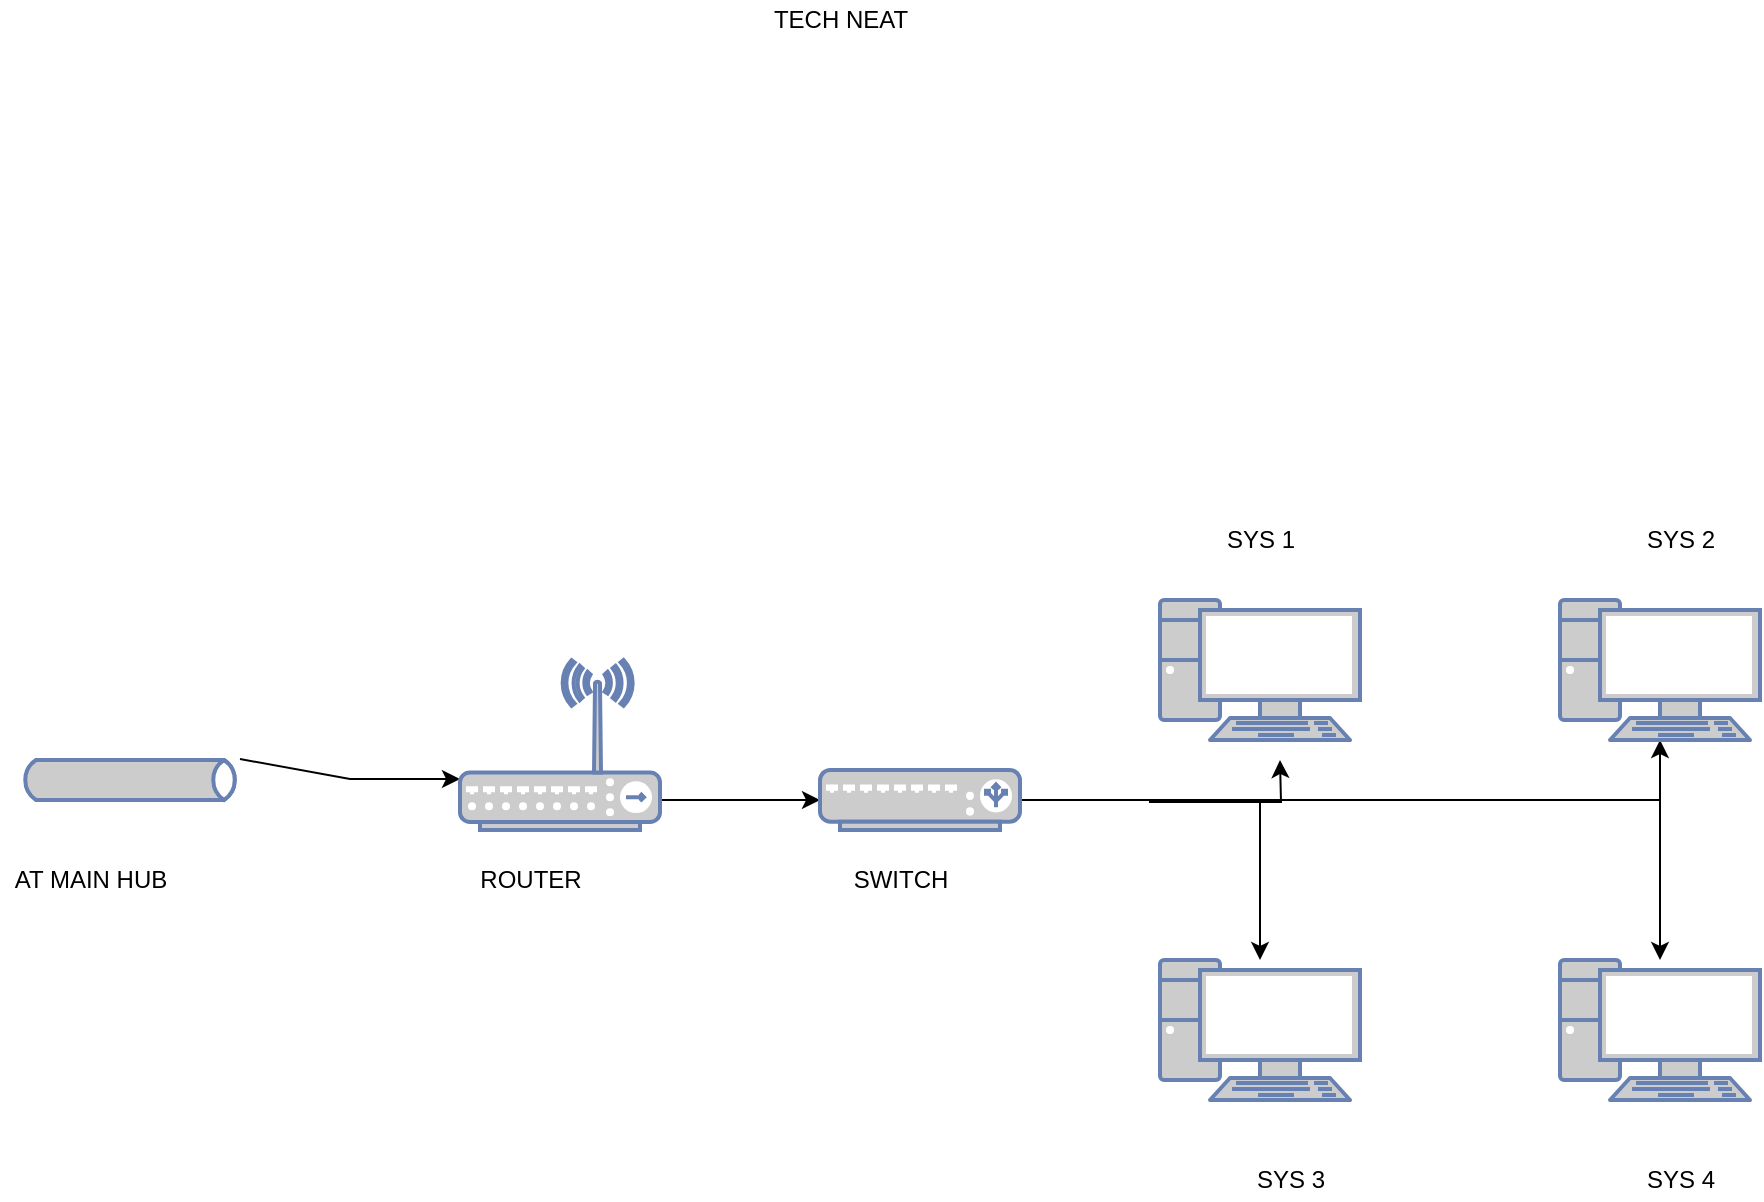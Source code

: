 <mxfile version="14.1.8" type="google"><diagram name="Page-1" id="822b0af5-4adb-64df-f703-e8dfc1f81529"><mxGraphModel dx="1038" dy="548" grid="1" gridSize="10" guides="1" tooltips="1" connect="1" arrows="1" fold="1" page="1" pageScale="1" pageWidth="1100" pageHeight="850" background="#ffffff" math="0" shadow="0"><root><mxCell id="0"/><mxCell id="1" parent="0"/><mxCell id="51KpLnMOqUNqz-WhjErl-18" style="edgeStyle=orthogonalEdgeStyle;rounded=0;orthogonalLoop=1;jettySize=auto;html=1;entryX=0;entryY=0.7;entryDx=0;entryDy=0;entryPerimeter=0;" edge="1" parent="1" source="51KpLnMOqUNqz-WhjErl-1" target="51KpLnMOqUNqz-WhjErl-2"><mxGeometry relative="1" as="geometry"><Array as="points"><mxPoint x="205" y="540"/></Array></mxGeometry></mxCell><mxCell id="51KpLnMOqUNqz-WhjErl-1" value="" style="html=1;outlineConnect=0;fillColor=#CCCCCC;strokeColor=#6881B3;gradientColor=none;gradientDirection=north;strokeWidth=2;shape=mxgraph.networks.bus;gradientColor=none;gradientDirection=north;fontColor=#ffffff;perimeter=backbonePerimeter;backboneSize=20;" vertex="1" parent="1"><mxGeometry x="40" y="530" width="110" height="20" as="geometry"/></mxCell><mxCell id="51KpLnMOqUNqz-WhjErl-19" style="edgeStyle=orthogonalEdgeStyle;rounded=0;orthogonalLoop=1;jettySize=auto;html=1;entryX=0;entryY=0.5;entryDx=0;entryDy=0;entryPerimeter=0;" edge="1" parent="1" source="51KpLnMOqUNqz-WhjErl-2" target="51KpLnMOqUNqz-WhjErl-3"><mxGeometry relative="1" as="geometry"><Array as="points"><mxPoint x="380" y="550"/><mxPoint x="380" y="550"/></Array></mxGeometry></mxCell><mxCell id="51KpLnMOqUNqz-WhjErl-2" value="" style="fontColor=#0066CC;verticalAlign=top;verticalLabelPosition=bottom;labelPosition=center;align=center;html=1;outlineConnect=0;fillColor=#CCCCCC;strokeColor=#6881B3;gradientColor=none;gradientDirection=north;strokeWidth=2;shape=mxgraph.networks.wireless_hub;" vertex="1" parent="1"><mxGeometry x="260" y="480" width="100" height="85" as="geometry"/></mxCell><mxCell id="51KpLnMOqUNqz-WhjErl-20" style="edgeStyle=orthogonalEdgeStyle;rounded=0;orthogonalLoop=1;jettySize=auto;html=1;" edge="1" parent="1" source="51KpLnMOqUNqz-WhjErl-3" target="51KpLnMOqUNqz-WhjErl-7"><mxGeometry relative="1" as="geometry"/></mxCell><mxCell id="51KpLnMOqUNqz-WhjErl-21" style="edgeStyle=orthogonalEdgeStyle;rounded=0;orthogonalLoop=1;jettySize=auto;html=1;" edge="1" parent="1" source="51KpLnMOqUNqz-WhjErl-3" target="51KpLnMOqUNqz-WhjErl-6"><mxGeometry relative="1" as="geometry"/></mxCell><mxCell id="51KpLnMOqUNqz-WhjErl-22" style="edgeStyle=orthogonalEdgeStyle;rounded=0;orthogonalLoop=1;jettySize=auto;html=1;" edge="1" parent="1" source="51KpLnMOqUNqz-WhjErl-3"><mxGeometry relative="1" as="geometry"><mxPoint x="670" y="530" as="targetPoint"/></mxGeometry></mxCell><mxCell id="51KpLnMOqUNqz-WhjErl-23" style="edgeStyle=orthogonalEdgeStyle;rounded=0;orthogonalLoop=1;jettySize=auto;html=1;" edge="1" parent="1" source="51KpLnMOqUNqz-WhjErl-3" target="51KpLnMOqUNqz-WhjErl-4"><mxGeometry relative="1" as="geometry"/></mxCell><mxCell id="51KpLnMOqUNqz-WhjErl-3" value="" style="fontColor=#0066CC;verticalAlign=top;verticalLabelPosition=bottom;labelPosition=center;align=center;html=1;outlineConnect=0;fillColor=#CCCCCC;strokeColor=#6881B3;gradientColor=none;gradientDirection=north;strokeWidth=2;shape=mxgraph.networks.load_balancer;" vertex="1" parent="1"><mxGeometry x="440" y="535" width="100" height="30" as="geometry"/></mxCell><mxCell id="51KpLnMOqUNqz-WhjErl-4" value="" style="fontColor=#0066CC;verticalAlign=top;verticalLabelPosition=bottom;labelPosition=center;align=center;html=1;outlineConnect=0;fillColor=#CCCCCC;strokeColor=#6881B3;gradientColor=none;gradientDirection=north;strokeWidth=2;shape=mxgraph.networks.pc;" vertex="1" parent="1"><mxGeometry x="610" y="630" width="100" height="70" as="geometry"/></mxCell><mxCell id="51KpLnMOqUNqz-WhjErl-5" value="" style="fontColor=#0066CC;verticalAlign=top;verticalLabelPosition=bottom;labelPosition=center;align=center;html=1;outlineConnect=0;fillColor=#CCCCCC;strokeColor=#6881B3;gradientColor=none;gradientDirection=north;strokeWidth=2;shape=mxgraph.networks.pc;" vertex="1" parent="1"><mxGeometry x="610" y="450" width="100" height="70" as="geometry"/></mxCell><mxCell id="51KpLnMOqUNqz-WhjErl-6" value="" style="fontColor=#0066CC;verticalAlign=top;verticalLabelPosition=bottom;labelPosition=center;align=center;html=1;outlineConnect=0;fillColor=#CCCCCC;strokeColor=#6881B3;gradientColor=none;gradientDirection=north;strokeWidth=2;shape=mxgraph.networks.pc;" vertex="1" parent="1"><mxGeometry x="810" y="630" width="100" height="70" as="geometry"/></mxCell><mxCell id="51KpLnMOqUNqz-WhjErl-7" value="" style="fontColor=#0066CC;verticalAlign=top;verticalLabelPosition=bottom;labelPosition=center;align=center;html=1;outlineConnect=0;fillColor=#CCCCCC;strokeColor=#6881B3;gradientColor=none;gradientDirection=north;strokeWidth=2;shape=mxgraph.networks.pc;" vertex="1" parent="1"><mxGeometry x="810" y="450" width="100" height="70" as="geometry"/></mxCell><mxCell id="51KpLnMOqUNqz-WhjErl-8" value="TECH NEAT" style="text;html=1;align=center;verticalAlign=middle;resizable=0;points=[];autosize=1;strokeWidth=4;" vertex="1" parent="1"><mxGeometry x="410" y="150" width="80" height="20" as="geometry"/></mxCell><mxCell id="51KpLnMOqUNqz-WhjErl-24" value="AT MAIN HUB" style="text;html=1;align=center;verticalAlign=middle;resizable=0;points=[];autosize=1;" vertex="1" parent="1"><mxGeometry x="30" y="580" width="90" height="20" as="geometry"/></mxCell><mxCell id="51KpLnMOqUNqz-WhjErl-25" value="ROUTER" style="text;html=1;align=center;verticalAlign=middle;resizable=0;points=[];autosize=1;" vertex="1" parent="1"><mxGeometry x="260" y="580" width="70" height="20" as="geometry"/></mxCell><mxCell id="51KpLnMOqUNqz-WhjErl-27" value="SWITCH" style="text;html=1;align=center;verticalAlign=middle;resizable=0;points=[];autosize=1;" vertex="1" parent="1"><mxGeometry x="450" y="580" width="60" height="20" as="geometry"/></mxCell><mxCell id="51KpLnMOqUNqz-WhjErl-28" value="SYS 1" style="text;html=1;align=center;verticalAlign=middle;resizable=0;points=[];autosize=1;" vertex="1" parent="1"><mxGeometry x="635" y="410" width="50" height="20" as="geometry"/></mxCell><mxCell id="51KpLnMOqUNqz-WhjErl-29" value="SYS 2" style="text;html=1;align=center;verticalAlign=middle;resizable=0;points=[];autosize=1;" vertex="1" parent="1"><mxGeometry x="845" y="410" width="50" height="20" as="geometry"/></mxCell><mxCell id="51KpLnMOqUNqz-WhjErl-30" value="SYS 3" style="text;html=1;align=center;verticalAlign=middle;resizable=0;points=[];autosize=1;" vertex="1" parent="1"><mxGeometry x="650" y="730" width="50" height="20" as="geometry"/></mxCell><mxCell id="51KpLnMOqUNqz-WhjErl-31" value="SYS 4" style="text;html=1;align=center;verticalAlign=middle;resizable=0;points=[];autosize=1;" vertex="1" parent="1"><mxGeometry x="845" y="730" width="50" height="20" as="geometry"/></mxCell></root></mxGraphModel></diagram></mxfile>